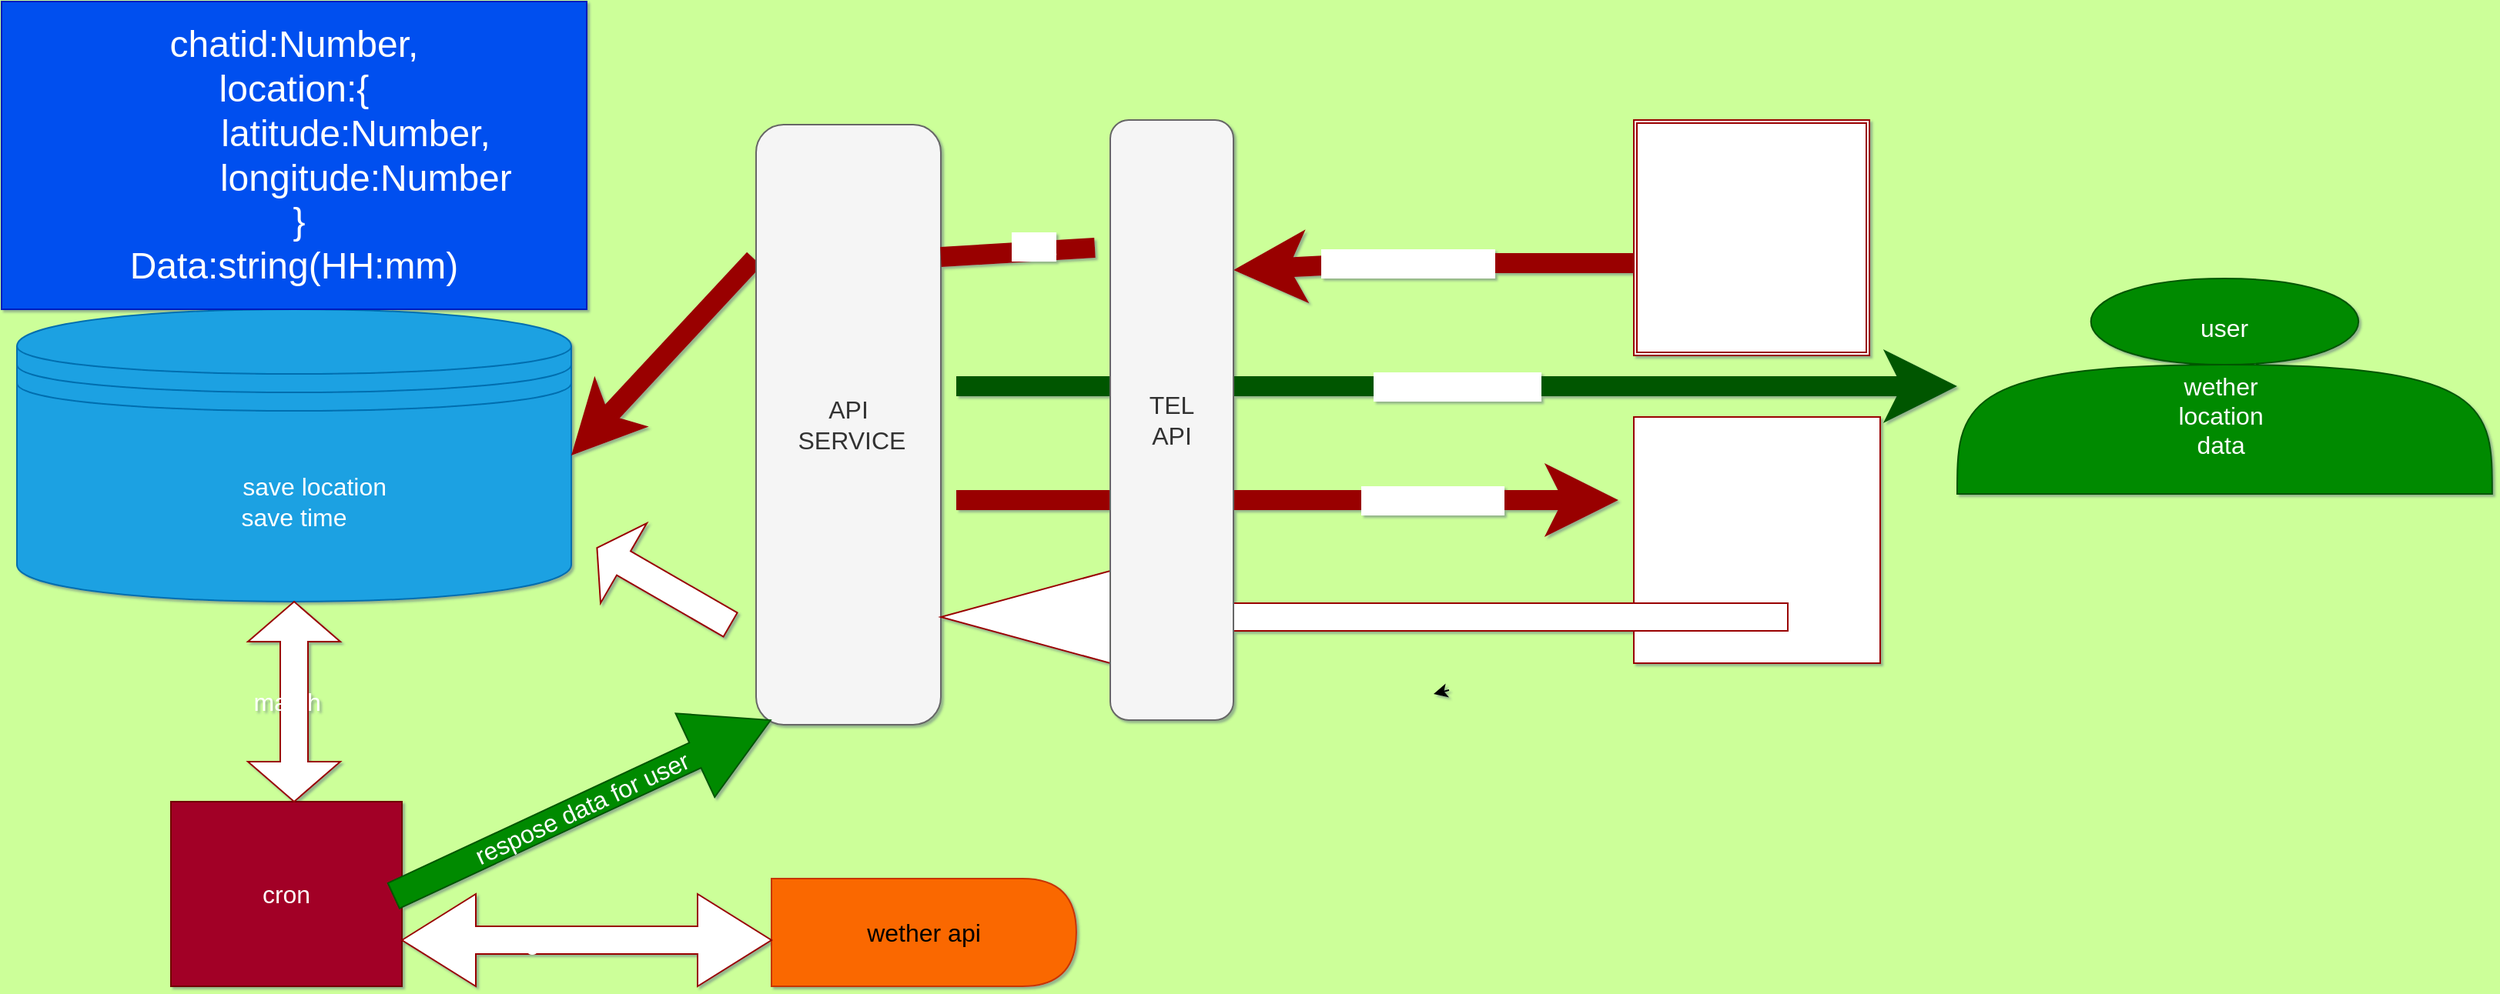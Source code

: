 <mxfile>
    <diagram id="OWZen1xBCWu0FXALf17f" name="Page-1">
        <mxGraphModel dx="2812" dy="1371" grid="1" gridSize="10" guides="1" tooltips="1" connect="1" arrows="1" fold="1" page="1" pageScale="1" pageWidth="850" pageHeight="1100" background="#CCFF99" math="0" shadow="1">
            <root>
                <mxCell id="0"/>
                <mxCell id="1" parent="0"/>
                <mxCell id="15" style="edgeStyle=none;html=1;exitX=1;exitY=0;exitDx=0;exitDy=27.5;exitPerimeter=0;entryX=0.833;entryY=0.375;entryDx=0;entryDy=0;entryPerimeter=0;" parent="1" edge="1">
                    <mxGeometry relative="1" as="geometry">
                        <mxPoint x="560.0" y="457.5" as="sourcePoint"/>
                        <mxPoint x="549.98" y="460" as="targetPoint"/>
                    </mxGeometry>
                </mxCell>
                <mxCell id="109" style="edgeStyle=none;html=1;" edge="1" parent="1" source="62">
                    <mxGeometry relative="1" as="geometry">
                        <mxPoint x="-193.313" y="197" as="targetPoint"/>
                    </mxGeometry>
                </mxCell>
                <mxCell id="62" value="&amp;nbsp; &amp;nbsp; &amp;nbsp; &amp;nbsp;save location&amp;nbsp;&lt;br&gt;&amp;nbsp;save time&amp;nbsp;" style="shape=datastore;whiteSpace=wrap;html=1;fontSize=16;fontColor=#ffffff;strokeColor=#006EAF;fillColor=#1ba1e2;" parent="1" vertex="1">
                    <mxGeometry x="-370" y="210" width="360" height="190" as="geometry"/>
                </mxCell>
                <mxCell id="70" value="message:&lt;br&gt;/start" style="shape=ext;double=1;whiteSpace=wrap;html=1;aspect=fixed;fontSize=16;fontColor=#FFFFFF;strokeColor=#990000;" parent="1" vertex="1">
                    <mxGeometry x="680" y="87" width="153" height="153" as="geometry"/>
                </mxCell>
                <mxCell id="71" value="location request" style="endArrow=classic;html=1;fontSize=16;fontColor=#FFFFFF;strokeColor=#990000;strokeWidth=13;entryX=1;entryY=0.25;entryDx=0;entryDy=0;" parent="1" target="120" edge="1">
                    <mxGeometry x="0.129" width="50" height="50" relative="1" as="geometry">
                        <mxPoint x="680" y="180" as="sourcePoint"/>
                        <mxPoint x="483.174" y="178.371" as="targetPoint"/>
                        <Array as="points">
                            <mxPoint x="640" y="180"/>
                            <mxPoint x="510" y="180"/>
                        </Array>
                        <mxPoint as="offset"/>
                    </mxGeometry>
                </mxCell>
                <mxCell id="77" style="edgeStyle=none;html=1;entryX=1;entryY=0.5;entryDx=0;entryDy=0;fontSize=16;fontColor=#FFFFFF;strokeColor=#990000;strokeWidth=13;startArrow=none;exitX=-0.01;exitY=0.224;exitDx=0;exitDy=0;exitPerimeter=0;" parent="1" source="79" target="62" edge="1">
                    <mxGeometry relative="1" as="geometry"/>
                </mxCell>
                <mxCell id="106" value="get&amp;nbsp; finale data&amp;nbsp;" style="edgeStyle=none;html=1;fontSize=16;fontColor=#FFFFFF;strokeColor=#005700;strokeWidth=13;fillColor=#008a00;" parent="1" target="107" edge="1">
                    <mxGeometry relative="1" as="geometry">
                        <mxPoint x="932.564" y="250.0" as="targetPoint"/>
                        <mxPoint x="240" y="260" as="sourcePoint"/>
                    </mxGeometry>
                </mxCell>
                <mxCell id="79" value="API&lt;br&gt;&amp;nbsp;SERVICE" style="rounded=1;whiteSpace=wrap;html=1;fontSize=16;fontColor=#333333;strokeColor=#666666;fillColor=#f5f5f5;" parent="1" vertex="1">
                    <mxGeometry x="110" y="90" width="120" height="390" as="geometry"/>
                </mxCell>
                <mxCell id="80" value="" style="edgeStyle=none;html=1;fontSize=16;fontColor=#FFFFFF;strokeColor=#990000;strokeWidth=13;endArrow=none;" parent="1" edge="1">
                    <mxGeometry relative="1" as="geometry">
                        <mxPoint x="330" y="170" as="sourcePoint"/>
                        <mxPoint x="230" y="176" as="targetPoint"/>
                    </mxGeometry>
                </mxCell>
                <mxCell id="81" value="Text" style="edgeLabel;html=1;align=center;verticalAlign=middle;resizable=0;points=[];fontSize=16;fontColor=#FFFFFF;" parent="80" vertex="1" connectable="0">
                    <mxGeometry x="-0.169" y="-4" relative="1" as="geometry">
                        <mxPoint x="1" as="offset"/>
                    </mxGeometry>
                </mxCell>
                <mxCell id="84" value="request time&amp;nbsp;" style="edgeStyle=segmentEdgeStyle;endArrow=classic;html=1;fontSize=16;fontColor=#FFFFFF;strokeColor=#990000;strokeWidth=13;" parent="1" edge="1">
                    <mxGeometry x="0.442" width="50" height="50" relative="1" as="geometry">
                        <mxPoint x="240" y="334" as="sourcePoint"/>
                        <mxPoint x="670" y="334" as="targetPoint"/>
                        <Array as="points">
                            <mxPoint x="290" y="334"/>
                            <mxPoint x="290" y="334"/>
                        </Array>
                        <mxPoint x="-1" as="offset"/>
                    </mxGeometry>
                </mxCell>
                <mxCell id="86" value="set time&amp;nbsp;" style="whiteSpace=wrap;html=1;aspect=fixed;fontSize=16;fontColor=#FFFFFF;strokeColor=#990000;" parent="1" vertex="1">
                    <mxGeometry x="680" y="280" width="160" height="160" as="geometry"/>
                </mxCell>
                <mxCell id="87" value="set time&amp;nbsp;" style="shape=singleArrow;direction=west;whiteSpace=wrap;html=1;fontSize=16;fontColor=#FFFFFF;strokeColor=#990000;" parent="1" vertex="1">
                    <mxGeometry x="230" y="380" width="550" height="60" as="geometry"/>
                </mxCell>
                <mxCell id="95" value="" style="shape=singleArrow;direction=north;whiteSpace=wrap;html=1;fontSize=16;fontColor=#FFFFFF;strokeColor=#990000;rotation=-60;" parent="1" vertex="1">
                    <mxGeometry x="20" y="340" width="60" height="100" as="geometry"/>
                </mxCell>
                <mxCell id="97" value="cron" style="shape=offPageConnector;whiteSpace=wrap;html=1;fontSize=16;fontColor=#ffffff;strokeColor=#6F0000;size=0;fillColor=#a20025;" parent="1" vertex="1">
                    <mxGeometry x="-270" y="530" width="150" height="120" as="geometry"/>
                </mxCell>
                <mxCell id="99" value="match&amp;nbsp;&amp;nbsp;" style="shape=doubleArrow;direction=south;whiteSpace=wrap;html=1;fontSize=16;fontColor=#FFFFFF;strokeColor=#990000;" parent="1" vertex="1">
                    <mxGeometry x="-220" y="400" width="60" height="130" as="geometry"/>
                </mxCell>
                <mxCell id="101" value="respose data for user" style="shape=singleArrow;whiteSpace=wrap;html=1;fontSize=16;fontColor=#ffffff;strokeColor=#005700;rotation=-25;fillColor=#008a00;" parent="1" vertex="1">
                    <mxGeometry x="-137.96" y="504.08" width="270" height="60" as="geometry"/>
                </mxCell>
                <mxCell id="102" value="wether api&lt;br&gt;" style="shape=delay;whiteSpace=wrap;html=1;fontSize=16;fontColor=#000000;strokeColor=#C73500;fillColor=#fa6800;" parent="1" vertex="1">
                    <mxGeometry x="120" y="580" width="197.96" height="70" as="geometry"/>
                </mxCell>
                <mxCell id="104" value="get forcast&amp;nbsp;" style="shape=doubleArrow;whiteSpace=wrap;html=1;fontSize=16;fontColor=#FFFFFF;strokeColor=#990000;" parent="1" vertex="1">
                    <mxGeometry x="-120" y="590" width="240" height="60" as="geometry"/>
                </mxCell>
                <mxCell id="107" value="user&lt;br&gt;&lt;br&gt;wether&amp;nbsp;&lt;br&gt;location&amp;nbsp;&lt;br&gt;data&amp;nbsp;" style="shape=actor;whiteSpace=wrap;html=1;fontSize=16;fontColor=#ffffff;strokeColor=#005700;fillColor=#008a00;" parent="1" vertex="1">
                    <mxGeometry x="890" y="190" width="347.44" height="140" as="geometry"/>
                </mxCell>
                <mxCell id="112" value="&lt;font style=&quot;font-size: 24px&quot;&gt;chatid:Number,&lt;br&gt;location:{&lt;br&gt;&amp;nbsp; &amp;nbsp; &amp;nbsp; &amp;nbsp; &amp;nbsp; &amp;nbsp; latitude:Number,&lt;br&gt;&amp;nbsp; &amp;nbsp; &amp;nbsp; &amp;nbsp; &amp;nbsp; &amp;nbsp; &amp;nbsp; &amp;nbsp;longitude:Number&amp;nbsp;&lt;br&gt;&amp;nbsp;}&lt;br&gt;Data:string(HH:mm)&lt;br&gt;&lt;/font&gt;" style="whiteSpace=wrap;html=1;align=center;verticalAlign=middle;treeFolding=1;treeMoving=1;newEdgeStyle={&quot;edgeStyle&quot;:&quot;elbowEdgeStyle&quot;,&quot;startArrow&quot;:&quot;none&quot;,&quot;endArrow&quot;:&quot;none&quot;};fillColor=#0050ef;fontColor=#ffffff;strokeColor=#001DBC;" vertex="1" parent="1">
                    <mxGeometry x="-380" y="10" width="380" height="200" as="geometry"/>
                </mxCell>
                <mxCell id="113" value="" style="edgeStyle=elbowEdgeStyle;elbow=vertical;startArrow=none;endArrow=none;rounded=0;" edge="1" target="112" parent="1">
                    <mxGeometry relative="1" as="geometry">
                        <mxPoint x="-255" y="110" as="sourcePoint"/>
                    </mxGeometry>
                </mxCell>
                <mxCell id="120" value="TEL&lt;br&gt;API&lt;br&gt;" style="rounded=1;whiteSpace=wrap;html=1;fontSize=16;fontColor=#333333;strokeColor=#666666;fillColor=#f5f5f5;" vertex="1" parent="1">
                    <mxGeometry x="340" y="87" width="80" height="390" as="geometry"/>
                </mxCell>
            </root>
        </mxGraphModel>
    </diagram>
</mxfile>